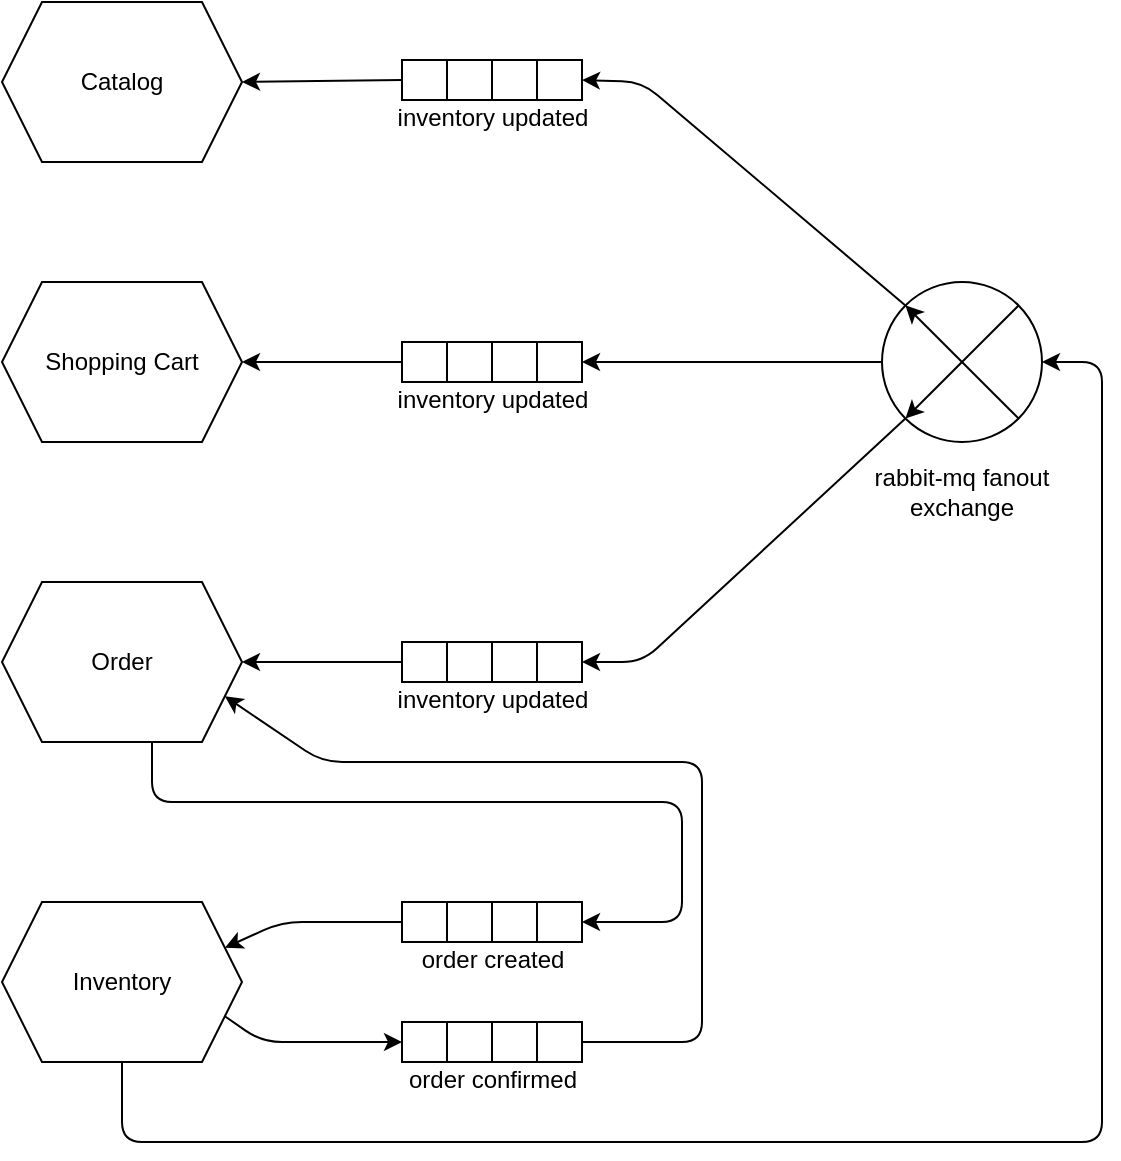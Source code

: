 <mxfile>
    <diagram name="Page-1" id="KvbVtpTsMLv8gGnJl5n9">
        <mxGraphModel dx="1863" dy="627" grid="1" gridSize="10" guides="1" tooltips="1" connect="1" arrows="1" fold="1" page="1" pageScale="1" pageWidth="1100" pageHeight="850" math="0" shadow="0">
            <root>
                <mxCell id="0"/>
                <mxCell id="1" parent="0"/>
                <mxCell id="WT7aJUDzlDeTg1oabHDP-58" value="Catalog" style="shape=hexagon;perimeter=hexagonPerimeter2;whiteSpace=wrap;html=1;fixedSize=1;" parent="1" vertex="1">
                    <mxGeometry x="-830" y="140" width="120" height="80" as="geometry"/>
                </mxCell>
                <mxCell id="WT7aJUDzlDeTg1oabHDP-59" value="Shopping Cart" style="shape=hexagon;perimeter=hexagonPerimeter2;whiteSpace=wrap;html=1;fixedSize=1;" parent="1" vertex="1">
                    <mxGeometry x="-830" y="280" width="120" height="80" as="geometry"/>
                </mxCell>
                <mxCell id="WT7aJUDzlDeTg1oabHDP-63" value="Order" style="shape=hexagon;perimeter=hexagonPerimeter2;whiteSpace=wrap;html=1;fixedSize=1;" parent="1" vertex="1">
                    <mxGeometry x="-830" y="430" width="120" height="80" as="geometry"/>
                </mxCell>
                <mxCell id="55" style="edgeStyle=none;html=1;exitX=1;exitY=0.75;exitDx=0;exitDy=0;entryX=0;entryY=0.5;entryDx=0;entryDy=0;" parent="1" source="WT7aJUDzlDeTg1oabHDP-78" target="45" edge="1">
                    <mxGeometry relative="1" as="geometry">
                        <Array as="points">
                            <mxPoint x="-700" y="660"/>
                        </Array>
                    </mxGeometry>
                </mxCell>
                <mxCell id="94" style="edgeStyle=none;html=1;exitX=0.5;exitY=1;exitDx=0;exitDy=0;entryX=0;entryY=0.5;entryDx=0;entryDy=0;" parent="1" source="WT7aJUDzlDeTg1oabHDP-78" target="88" edge="1">
                    <mxGeometry relative="1" as="geometry">
                        <Array as="points">
                            <mxPoint x="-770" y="710"/>
                            <mxPoint x="-280" y="710"/>
                            <mxPoint x="-280" y="320"/>
                        </Array>
                    </mxGeometry>
                </mxCell>
                <mxCell id="WT7aJUDzlDeTg1oabHDP-78" value="Inventory" style="shape=hexagon;perimeter=hexagonPerimeter2;whiteSpace=wrap;html=1;fixedSize=1;" parent="1" vertex="1">
                    <mxGeometry x="-830" y="590" width="120" height="80" as="geometry"/>
                </mxCell>
                <mxCell id="52" value="" style="group" parent="1" vertex="1" connectable="0">
                    <mxGeometry x="-630" y="590" width="90" height="34" as="geometry"/>
                </mxCell>
                <mxCell id="38" value="" style="group" parent="52" vertex="1" connectable="0">
                    <mxGeometry width="90" height="20" as="geometry"/>
                </mxCell>
                <mxCell id="39" value="" style="rounded=0;whiteSpace=wrap;html=1;fillColor=none;" parent="38" vertex="1">
                    <mxGeometry width="90" height="20" as="geometry"/>
                </mxCell>
                <mxCell id="40" value="" style="endArrow=none;html=1;rounded=0;entryX=0.25;entryY=0;entryDx=0;entryDy=0;exitX=0.25;exitY=1;exitDx=0;exitDy=0;" parent="38" source="39" target="39" edge="1">
                    <mxGeometry width="50" height="50" relative="1" as="geometry">
                        <mxPoint x="56.25" y="60" as="sourcePoint"/>
                        <mxPoint x="84.375" y="35" as="targetPoint"/>
                    </mxGeometry>
                </mxCell>
                <mxCell id="41" value="" style="endArrow=none;html=1;rounded=0;entryX=0.5;entryY=0;entryDx=0;entryDy=0;exitX=0.5;exitY=1;exitDx=0;exitDy=0;" parent="38" source="39" target="39" edge="1">
                    <mxGeometry width="50" height="50" relative="1" as="geometry">
                        <mxPoint x="61.875" y="65" as="sourcePoint"/>
                        <mxPoint x="90" y="40" as="targetPoint"/>
                    </mxGeometry>
                </mxCell>
                <mxCell id="42" value="" style="endArrow=none;html=1;rounded=0;entryX=0.75;entryY=0;entryDx=0;entryDy=0;exitX=0.75;exitY=1;exitDx=0;exitDy=0;" parent="38" source="39" target="39" edge="1">
                    <mxGeometry width="50" height="50" relative="1" as="geometry">
                        <mxPoint x="67.5" y="70" as="sourcePoint"/>
                        <mxPoint x="95.625" y="45" as="targetPoint"/>
                    </mxGeometry>
                </mxCell>
                <mxCell id="49" value="order created" style="text;html=1;strokeColor=none;fillColor=none;align=center;verticalAlign=middle;whiteSpace=wrap;rounded=0;" parent="52" vertex="1">
                    <mxGeometry x="7.5" y="24" width="75" height="10" as="geometry"/>
                </mxCell>
                <mxCell id="53" value="" style="group" parent="1" vertex="1" connectable="0">
                    <mxGeometry x="-631.5" y="650" width="92.5" height="34" as="geometry"/>
                </mxCell>
                <mxCell id="44" value="" style="group" parent="53" vertex="1" connectable="0">
                    <mxGeometry x="1.5" width="90" height="20" as="geometry"/>
                </mxCell>
                <mxCell id="45" value="" style="rounded=0;whiteSpace=wrap;html=1;fillColor=none;" parent="44" vertex="1">
                    <mxGeometry width="90" height="20" as="geometry"/>
                </mxCell>
                <mxCell id="46" value="" style="endArrow=none;html=1;rounded=0;entryX=0.25;entryY=0;entryDx=0;entryDy=0;exitX=0.25;exitY=1;exitDx=0;exitDy=0;" parent="44" source="45" target="45" edge="1">
                    <mxGeometry width="50" height="50" relative="1" as="geometry">
                        <mxPoint x="56.25" y="60" as="sourcePoint"/>
                        <mxPoint x="84.375" y="35" as="targetPoint"/>
                    </mxGeometry>
                </mxCell>
                <mxCell id="47" value="" style="endArrow=none;html=1;rounded=0;entryX=0.5;entryY=0;entryDx=0;entryDy=0;exitX=0.5;exitY=1;exitDx=0;exitDy=0;" parent="44" source="45" target="45" edge="1">
                    <mxGeometry width="50" height="50" relative="1" as="geometry">
                        <mxPoint x="61.875" y="65" as="sourcePoint"/>
                        <mxPoint x="90" y="40" as="targetPoint"/>
                    </mxGeometry>
                </mxCell>
                <mxCell id="48" value="" style="endArrow=none;html=1;rounded=0;entryX=0.75;entryY=0;entryDx=0;entryDy=0;exitX=0.75;exitY=1;exitDx=0;exitDy=0;" parent="44" source="45" target="45" edge="1">
                    <mxGeometry width="50" height="50" relative="1" as="geometry">
                        <mxPoint x="67.5" y="70" as="sourcePoint"/>
                        <mxPoint x="95.625" y="45" as="targetPoint"/>
                    </mxGeometry>
                </mxCell>
                <mxCell id="51" value="order confirmed" style="text;html=1;strokeColor=none;fillColor=none;align=center;verticalAlign=middle;whiteSpace=wrap;rounded=0;" parent="53" vertex="1">
                    <mxGeometry y="24" width="92.5" height="10" as="geometry"/>
                </mxCell>
                <mxCell id="54" style="edgeStyle=none;html=1;exitX=0;exitY=0.5;exitDx=0;exitDy=0;entryX=1;entryY=0.25;entryDx=0;entryDy=0;" parent="1" source="39" target="WT7aJUDzlDeTg1oabHDP-78" edge="1">
                    <mxGeometry relative="1" as="geometry">
                        <Array as="points">
                            <mxPoint x="-690" y="600"/>
                        </Array>
                    </mxGeometry>
                </mxCell>
                <mxCell id="56" style="edgeStyle=none;html=1;exitX=1;exitY=0.5;exitDx=0;exitDy=0;entryX=0.625;entryY=1;entryDx=0;entryDy=0;startArrow=classic;startFill=1;endArrow=none;endFill=0;" parent="1" source="39" target="WT7aJUDzlDeTg1oabHDP-63" edge="1">
                    <mxGeometry relative="1" as="geometry">
                        <Array as="points">
                            <mxPoint x="-490" y="600"/>
                            <mxPoint x="-490" y="540"/>
                            <mxPoint x="-755" y="540"/>
                        </Array>
                    </mxGeometry>
                </mxCell>
                <mxCell id="57" style="edgeStyle=none;html=1;exitX=1;exitY=0.5;exitDx=0;exitDy=0;entryX=1;entryY=0.75;entryDx=0;entryDy=0;" parent="1" source="45" target="WT7aJUDzlDeTg1oabHDP-63" edge="1">
                    <mxGeometry relative="1" as="geometry">
                        <Array as="points">
                            <mxPoint x="-480" y="660"/>
                            <mxPoint x="-480" y="520"/>
                            <mxPoint x="-670" y="520"/>
                        </Array>
                    </mxGeometry>
                </mxCell>
                <mxCell id="69" value="" style="group" parent="1" vertex="1" connectable="0">
                    <mxGeometry x="-636.5" y="310" width="102.5" height="34" as="geometry"/>
                </mxCell>
                <mxCell id="63" value="" style="group" parent="69" vertex="1" connectable="0">
                    <mxGeometry x="6.5" width="90" height="20" as="geometry"/>
                </mxCell>
                <mxCell id="64" value="" style="rounded=0;whiteSpace=wrap;html=1;fillColor=none;" parent="63" vertex="1">
                    <mxGeometry width="90" height="20" as="geometry"/>
                </mxCell>
                <mxCell id="65" value="" style="endArrow=none;html=1;rounded=0;entryX=0.25;entryY=0;entryDx=0;entryDy=0;exitX=0.25;exitY=1;exitDx=0;exitDy=0;" parent="63" source="64" target="64" edge="1">
                    <mxGeometry width="50" height="50" relative="1" as="geometry">
                        <mxPoint x="56.25" y="60" as="sourcePoint"/>
                        <mxPoint x="84.375" y="35" as="targetPoint"/>
                    </mxGeometry>
                </mxCell>
                <mxCell id="66" value="" style="endArrow=none;html=1;rounded=0;entryX=0.5;entryY=0;entryDx=0;entryDy=0;exitX=0.5;exitY=1;exitDx=0;exitDy=0;" parent="63" source="64" target="64" edge="1">
                    <mxGeometry width="50" height="50" relative="1" as="geometry">
                        <mxPoint x="61.875" y="65" as="sourcePoint"/>
                        <mxPoint x="90" y="40" as="targetPoint"/>
                    </mxGeometry>
                </mxCell>
                <mxCell id="67" value="" style="endArrow=none;html=1;rounded=0;entryX=0.75;entryY=0;entryDx=0;entryDy=0;exitX=0.75;exitY=1;exitDx=0;exitDy=0;" parent="63" source="64" target="64" edge="1">
                    <mxGeometry width="50" height="50" relative="1" as="geometry">
                        <mxPoint x="67.5" y="70" as="sourcePoint"/>
                        <mxPoint x="95.625" y="45" as="targetPoint"/>
                    </mxGeometry>
                </mxCell>
                <mxCell id="68" value="inventory updated" style="text;html=1;strokeColor=none;fillColor=none;align=center;verticalAlign=middle;whiteSpace=wrap;rounded=0;" parent="69" vertex="1">
                    <mxGeometry y="24" width="102.5" height="10" as="geometry"/>
                </mxCell>
                <mxCell id="70" value="" style="group" parent="1" vertex="1" connectable="0">
                    <mxGeometry x="-636.5" y="460" width="102.5" height="34" as="geometry"/>
                </mxCell>
                <mxCell id="71" value="" style="group" parent="70" vertex="1" connectable="0">
                    <mxGeometry x="6.5" width="90" height="20" as="geometry"/>
                </mxCell>
                <mxCell id="72" value="" style="rounded=0;whiteSpace=wrap;html=1;fillColor=none;" parent="71" vertex="1">
                    <mxGeometry width="90" height="20" as="geometry"/>
                </mxCell>
                <mxCell id="73" value="" style="endArrow=none;html=1;rounded=0;entryX=0.25;entryY=0;entryDx=0;entryDy=0;exitX=0.25;exitY=1;exitDx=0;exitDy=0;" parent="71" source="72" target="72" edge="1">
                    <mxGeometry width="50" height="50" relative="1" as="geometry">
                        <mxPoint x="56.25" y="60" as="sourcePoint"/>
                        <mxPoint x="84.375" y="35" as="targetPoint"/>
                    </mxGeometry>
                </mxCell>
                <mxCell id="74" value="" style="endArrow=none;html=1;rounded=0;entryX=0.5;entryY=0;entryDx=0;entryDy=0;exitX=0.5;exitY=1;exitDx=0;exitDy=0;" parent="71" source="72" target="72" edge="1">
                    <mxGeometry width="50" height="50" relative="1" as="geometry">
                        <mxPoint x="61.875" y="65" as="sourcePoint"/>
                        <mxPoint x="90" y="40" as="targetPoint"/>
                    </mxGeometry>
                </mxCell>
                <mxCell id="75" value="" style="endArrow=none;html=1;rounded=0;entryX=0.75;entryY=0;entryDx=0;entryDy=0;exitX=0.75;exitY=1;exitDx=0;exitDy=0;" parent="71" source="72" target="72" edge="1">
                    <mxGeometry width="50" height="50" relative="1" as="geometry">
                        <mxPoint x="67.5" y="70" as="sourcePoint"/>
                        <mxPoint x="95.625" y="45" as="targetPoint"/>
                    </mxGeometry>
                </mxCell>
                <mxCell id="76" value="inventory updated" style="text;html=1;strokeColor=none;fillColor=none;align=center;verticalAlign=middle;whiteSpace=wrap;rounded=0;" parent="70" vertex="1">
                    <mxGeometry y="24" width="102.5" height="10" as="geometry"/>
                </mxCell>
                <mxCell id="77" value="" style="group" parent="1" vertex="1" connectable="0">
                    <mxGeometry x="-636.5" y="169" width="102.5" height="34" as="geometry"/>
                </mxCell>
                <mxCell id="78" value="" style="group" parent="77" vertex="1" connectable="0">
                    <mxGeometry x="6.5" width="90" height="20" as="geometry"/>
                </mxCell>
                <mxCell id="79" value="" style="rounded=0;whiteSpace=wrap;html=1;fillColor=none;" parent="78" vertex="1">
                    <mxGeometry width="90" height="20" as="geometry"/>
                </mxCell>
                <mxCell id="80" value="" style="endArrow=none;html=1;rounded=0;entryX=0.25;entryY=0;entryDx=0;entryDy=0;exitX=0.25;exitY=1;exitDx=0;exitDy=0;" parent="78" source="79" target="79" edge="1">
                    <mxGeometry width="50" height="50" relative="1" as="geometry">
                        <mxPoint x="56.25" y="60" as="sourcePoint"/>
                        <mxPoint x="84.375" y="35" as="targetPoint"/>
                    </mxGeometry>
                </mxCell>
                <mxCell id="81" value="" style="endArrow=none;html=1;rounded=0;entryX=0.5;entryY=0;entryDx=0;entryDy=0;exitX=0.5;exitY=1;exitDx=0;exitDy=0;" parent="78" source="79" target="79" edge="1">
                    <mxGeometry width="50" height="50" relative="1" as="geometry">
                        <mxPoint x="61.875" y="65" as="sourcePoint"/>
                        <mxPoint x="90" y="40" as="targetPoint"/>
                    </mxGeometry>
                </mxCell>
                <mxCell id="82" value="" style="endArrow=none;html=1;rounded=0;entryX=0.75;entryY=0;entryDx=0;entryDy=0;exitX=0.75;exitY=1;exitDx=0;exitDy=0;" parent="78" source="79" target="79" edge="1">
                    <mxGeometry width="50" height="50" relative="1" as="geometry">
                        <mxPoint x="67.5" y="70" as="sourcePoint"/>
                        <mxPoint x="95.625" y="45" as="targetPoint"/>
                    </mxGeometry>
                </mxCell>
                <mxCell id="83" value="inventory updated" style="text;html=1;strokeColor=none;fillColor=none;align=center;verticalAlign=middle;whiteSpace=wrap;rounded=0;" parent="77" vertex="1">
                    <mxGeometry y="24" width="102.5" height="10" as="geometry"/>
                </mxCell>
                <mxCell id="84" style="edgeStyle=none;html=1;exitX=0;exitY=0.5;exitDx=0;exitDy=0;entryX=1;entryY=0.5;entryDx=0;entryDy=0;" parent="1" source="79" target="WT7aJUDzlDeTg1oabHDP-58" edge="1">
                    <mxGeometry relative="1" as="geometry"/>
                </mxCell>
                <mxCell id="85" style="edgeStyle=none;html=1;exitX=0;exitY=0.5;exitDx=0;exitDy=0;entryX=1;entryY=0.5;entryDx=0;entryDy=0;" parent="1" source="64" target="WT7aJUDzlDeTg1oabHDP-59" edge="1">
                    <mxGeometry relative="1" as="geometry"/>
                </mxCell>
                <mxCell id="86" style="edgeStyle=none;html=1;exitX=0;exitY=0.5;exitDx=0;exitDy=0;entryX=1;entryY=0.5;entryDx=0;entryDy=0;" parent="1" source="72" target="WT7aJUDzlDeTg1oabHDP-63" edge="1">
                    <mxGeometry relative="1" as="geometry"/>
                </mxCell>
                <mxCell id="87" value="" style="group;rotation=-180;" parent="1" vertex="1" connectable="0">
                    <mxGeometry x="-390" y="280" width="80" height="80" as="geometry"/>
                </mxCell>
                <mxCell id="88" value="" style="ellipse;whiteSpace=wrap;html=1;aspect=fixed;fillColor=none;rotation=-180;" parent="87" vertex="1">
                    <mxGeometry width="80" height="80" as="geometry"/>
                </mxCell>
                <mxCell id="89" value="" style="endArrow=classic;html=1;rounded=0;entryX=1;entryY=0;entryDx=0;entryDy=0;exitX=0;exitY=1;exitDx=0;exitDy=0;" parent="87" source="88" target="88" edge="1">
                    <mxGeometry width="50" height="50" relative="1" as="geometry">
                        <mxPoint x="130" y="-40" as="sourcePoint"/>
                        <mxPoint x="80" y="10" as="targetPoint"/>
                    </mxGeometry>
                </mxCell>
                <mxCell id="90" value="" style="endArrow=classic;html=1;rounded=0;entryX=1;entryY=1;entryDx=0;entryDy=0;exitX=0;exitY=0;exitDx=0;exitDy=0;" parent="87" source="88" target="88" edge="1">
                    <mxGeometry width="50" height="50" relative="1" as="geometry">
                        <mxPoint x="120" y="-50" as="sourcePoint"/>
                        <mxPoint x="70" as="targetPoint"/>
                    </mxGeometry>
                </mxCell>
                <mxCell id="91" style="edgeStyle=none;html=1;exitX=1;exitY=1;exitDx=0;exitDy=0;entryX=1;entryY=0.5;entryDx=0;entryDy=0;" parent="1" source="88" target="79" edge="1">
                    <mxGeometry relative="1" as="geometry">
                        <Array as="points">
                            <mxPoint x="-510" y="180"/>
                        </Array>
                    </mxGeometry>
                </mxCell>
                <mxCell id="92" style="edgeStyle=none;html=1;exitX=1;exitY=0.5;exitDx=0;exitDy=0;entryX=1;entryY=0.5;entryDx=0;entryDy=0;" parent="1" source="88" target="64" edge="1">
                    <mxGeometry relative="1" as="geometry"/>
                </mxCell>
                <mxCell id="93" style="edgeStyle=none;html=1;exitX=1;exitY=0;exitDx=0;exitDy=0;entryX=1;entryY=0.5;entryDx=0;entryDy=0;" parent="1" source="88" target="72" edge="1">
                    <mxGeometry relative="1" as="geometry">
                        <Array as="points">
                            <mxPoint x="-510" y="470"/>
                        </Array>
                    </mxGeometry>
                </mxCell>
                <mxCell id="95" value="rabbit-mq fanout exchange" style="text;html=1;strokeColor=none;fillColor=none;align=center;verticalAlign=middle;whiteSpace=wrap;rounded=0;" parent="1" vertex="1">
                    <mxGeometry x="-395" y="370" width="90" height="30" as="geometry"/>
                </mxCell>
            </root>
        </mxGraphModel>
    </diagram>
</mxfile>